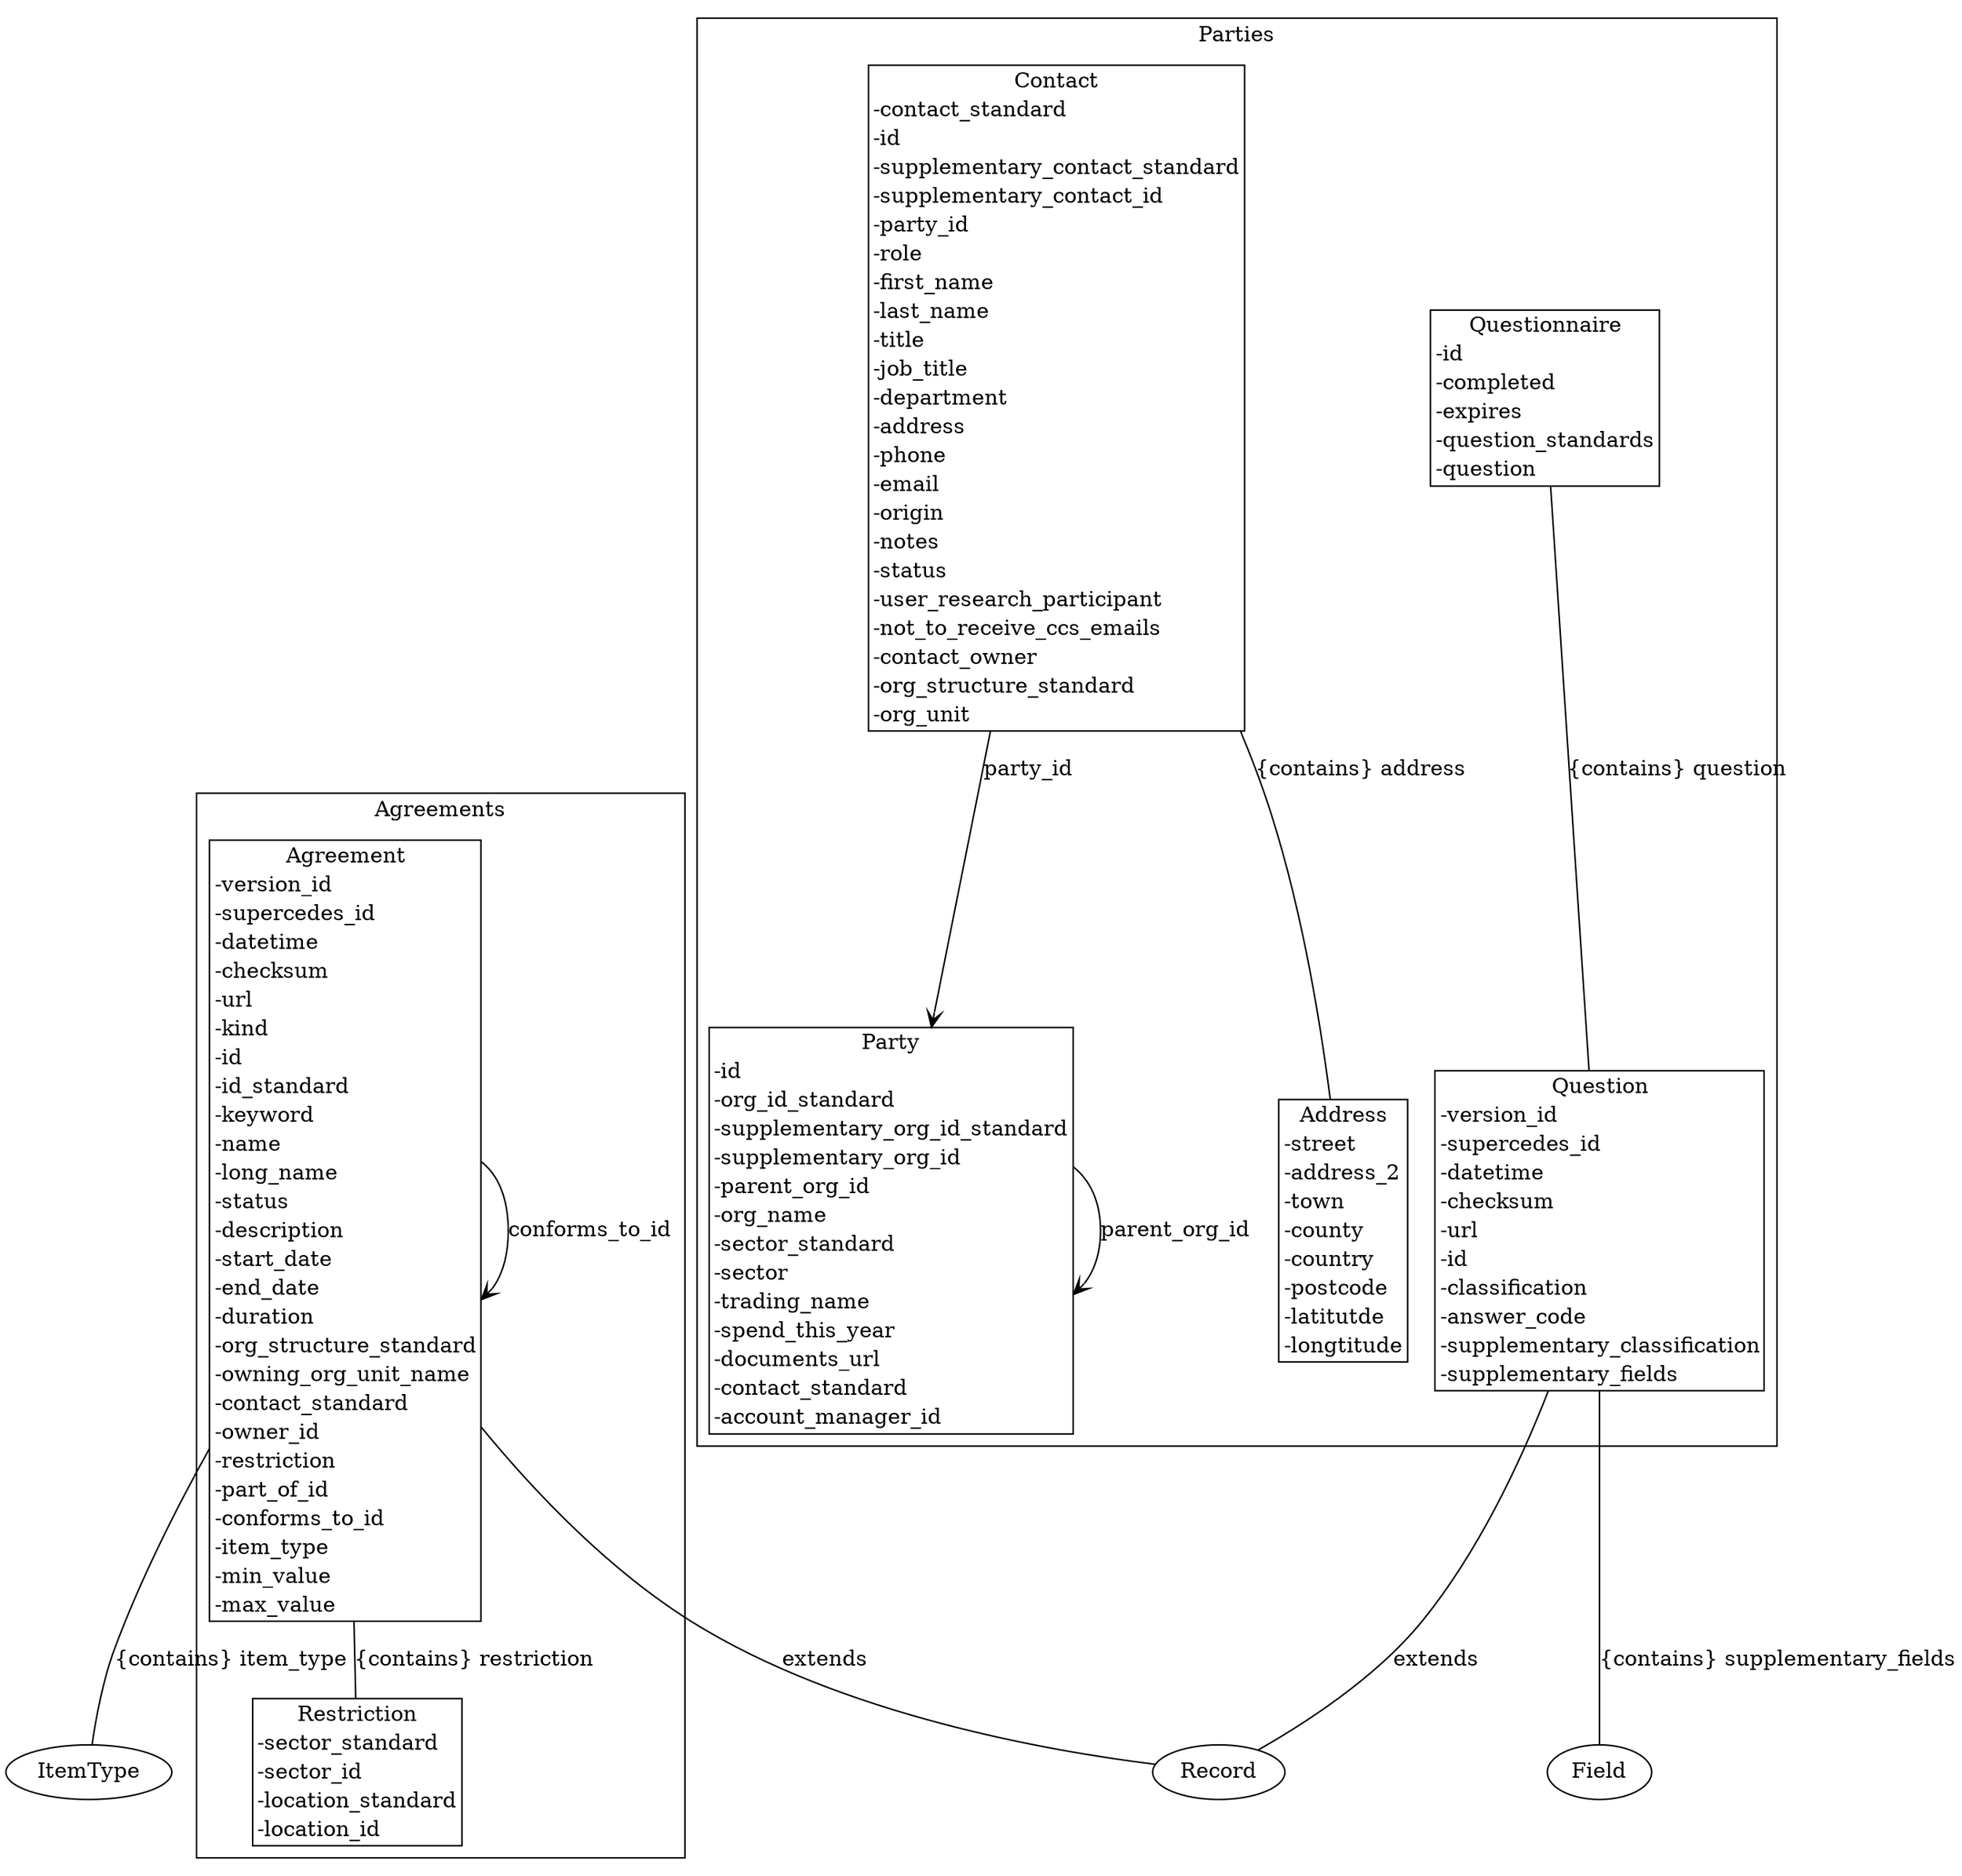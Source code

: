 strict digraph {
subgraph cluster_Agreements {
node [shape=plaintext margin=0];
label=Agreements;
"Restriction" [label=<<table BORDER="1" CELLBORDER="0" CELLSPACING="0"><TH><TD>Restriction</TD></TH><TR><TD ALIGN="LEFT">-sector_standard</TD></TR><TR><TD ALIGN="LEFT">-sector_id</TD></TR><TR><TD ALIGN="LEFT">-location_standard</TD></TR><TR><TD ALIGN="LEFT">-location_id</TD></TR></table>>];
"Agreement" [label=<<table BORDER="1" CELLBORDER="0" CELLSPACING="0"><TH><TD>Agreement</TD></TH><TR><TD ALIGN="LEFT">-version_id</TD></TR><TR><TD ALIGN="LEFT">-supercedes_id</TD></TR><TR><TD ALIGN="LEFT">-datetime</TD></TR><TR><TD ALIGN="LEFT">-checksum</TD></TR><TR><TD ALIGN="LEFT">-url</TD></TR><TR><TD ALIGN="LEFT">-kind</TD></TR><TR><TD ALIGN="LEFT">-id</TD></TR><TR><TD ALIGN="LEFT">-id_standard</TD></TR><TR><TD ALIGN="LEFT">-keyword</TD></TR><TR><TD ALIGN="LEFT">-name</TD></TR><TR><TD ALIGN="LEFT">-long_name</TD></TR><TR><TD ALIGN="LEFT">-status</TD></TR><TR><TD ALIGN="LEFT">-description</TD></TR><TR><TD ALIGN="LEFT">-start_date</TD></TR><TR><TD ALIGN="LEFT">-end_date</TD></TR><TR><TD ALIGN="LEFT">-duration</TD></TR><TR><TD ALIGN="LEFT">-org_structure_standard</TD></TR><TR><TD ALIGN="LEFT">-owning_org_unit_name</TD></TR><TR><TD ALIGN="LEFT">-contact_standard</TD></TR><TR><TD ALIGN="LEFT">-owner_id</TD></TR><TR><TD ALIGN="LEFT">-restriction</TD></TR><TR><TD ALIGN="LEFT">-part_of_id</TD></TR><TR><TD ALIGN="LEFT">-conforms_to_id</TD></TR><TR><TD ALIGN="LEFT">-item_type</TD></TR><TR><TD ALIGN="LEFT">-min_value</TD></TR><TR><TD ALIGN="LEFT">-max_value</TD></TR></table>>];
}
subgraph cluster_Parties {
node [shape=plaintext margin=0];
label=Parties;
"Question" [label=<<table BORDER="1" CELLBORDER="0" CELLSPACING="0"><TH><TD>Question</TD></TH><TR><TD ALIGN="LEFT">-version_id</TD></TR><TR><TD ALIGN="LEFT">-supercedes_id</TD></TR><TR><TD ALIGN="LEFT">-datetime</TD></TR><TR><TD ALIGN="LEFT">-checksum</TD></TR><TR><TD ALIGN="LEFT">-url</TD></TR><TR><TD ALIGN="LEFT">-id</TD></TR><TR><TD ALIGN="LEFT">-classification</TD></TR><TR><TD ALIGN="LEFT">-answer_code</TD></TR><TR><TD ALIGN="LEFT">-supplementary_classification</TD></TR><TR><TD ALIGN="LEFT">-supplementary_fields</TD></TR></table>>];
"Questionnaire" [label=<<table BORDER="1" CELLBORDER="0" CELLSPACING="0"><TH><TD>Questionnaire</TD></TH><TR><TD ALIGN="LEFT">-id</TD></TR><TR><TD ALIGN="LEFT">-completed</TD></TR><TR><TD ALIGN="LEFT">-expires</TD></TR><TR><TD ALIGN="LEFT">-question_standards</TD></TR><TR><TD ALIGN="LEFT">-question</TD></TR></table>>];
"Party" [label=<<table BORDER="1" CELLBORDER="0" CELLSPACING="0"><TH><TD>Party</TD></TH><TR><TD ALIGN="LEFT">-id</TD></TR><TR><TD ALIGN="LEFT">-org_id_standard</TD></TR><TR><TD ALIGN="LEFT">-supplementary_org_id_standard</TD></TR><TR><TD ALIGN="LEFT">-supplementary_org_id</TD></TR><TR><TD ALIGN="LEFT">-parent_org_id</TD></TR><TR><TD ALIGN="LEFT">-org_name</TD></TR><TR><TD ALIGN="LEFT">-sector_standard</TD></TR><TR><TD ALIGN="LEFT">-sector</TD></TR><TR><TD ALIGN="LEFT">-trading_name</TD></TR><TR><TD ALIGN="LEFT">-spend_this_year</TD></TR><TR><TD ALIGN="LEFT">-documents_url</TD></TR><TR><TD ALIGN="LEFT">-contact_standard</TD></TR><TR><TD ALIGN="LEFT">-account_manager_id</TD></TR></table>>];
"Address" [label=<<table BORDER="1" CELLBORDER="0" CELLSPACING="0"><TH><TD>Address</TD></TH><TR><TD ALIGN="LEFT">-street</TD></TR><TR><TD ALIGN="LEFT">-address_2</TD></TR><TR><TD ALIGN="LEFT">-town</TD></TR><TR><TD ALIGN="LEFT">-county</TD></TR><TR><TD ALIGN="LEFT">-country</TD></TR><TR><TD ALIGN="LEFT">-postcode</TD></TR><TR><TD ALIGN="LEFT">-latitutde</TD></TR><TR><TD ALIGN="LEFT">-longtitude</TD></TR></table>>];
"Contact" [label=<<table BORDER="1" CELLBORDER="0" CELLSPACING="0"><TH><TD>Contact</TD></TH><TR><TD ALIGN="LEFT">-contact_standard</TD></TR><TR><TD ALIGN="LEFT">-id</TD></TR><TR><TD ALIGN="LEFT">-supplementary_contact_standard</TD></TR><TR><TD ALIGN="LEFT">-supplementary_contact_id</TD></TR><TR><TD ALIGN="LEFT">-party_id</TD></TR><TR><TD ALIGN="LEFT">-role</TD></TR><TR><TD ALIGN="LEFT">-first_name</TD></TR><TR><TD ALIGN="LEFT">-last_name</TD></TR><TR><TD ALIGN="LEFT">-title</TD></TR><TR><TD ALIGN="LEFT">-job_title</TD></TR><TR><TD ALIGN="LEFT">-department</TD></TR><TR><TD ALIGN="LEFT">-address</TD></TR><TR><TD ALIGN="LEFT">-phone</TD></TR><TR><TD ALIGN="LEFT">-email</TD></TR><TR><TD ALIGN="LEFT">-origin</TD></TR><TR><TD ALIGN="LEFT">-notes</TD></TR><TR><TD ALIGN="LEFT">-status</TD></TR><TR><TD ALIGN="LEFT">-user_research_participant</TD></TR><TR><TD ALIGN="LEFT">-not_to_receive_ccs_emails</TD></TR><TR><TD ALIGN="LEFT">-contact_owner</TD></TR><TR><TD ALIGN="LEFT">-org_structure_standard</TD></TR><TR><TD ALIGN="LEFT">-org_unit</TD></TR></table>>];
}
"Agreement" -> "Record" [label="extends" arrowhead = "none" arrowtail = "normal" ];
"Agreement" -> "Restriction" [label="{contains} restriction" arrowhead = "none" arrowtail = "diamond" ];
"Agreement" -> "Agreement" [label="part_of_id" arrowhead = "open" arrowtail = "none" ];
"Agreement" -> "Agreement" [label="conforms_to_id" arrowhead = "open" arrowtail = "none" ];
"Agreement" -> "ItemType" [label="{contains} item_type" arrowhead = "none" arrowtail = "diamond" ];
"Question" -> "Record" [label="extends" arrowhead = "none" arrowtail = "normal" ];
"Question" -> "Field" [label="{contains} supplementary_fields" arrowhead = "none" arrowtail = "diamond" ];
"Questionnaire" -> "Question" [label="{contains} question" arrowhead = "none" arrowtail = "diamond" ];
"Party" -> "Party" [label="parent_org_id" arrowhead = "open" arrowtail = "none" ];
"Contact" -> "Party" [label="party_id" arrowhead = "open" arrowtail = "none" ];
"Contact" -> "Address" [label="{contains} address" arrowhead = "none" arrowtail = "diamond" ];
}
